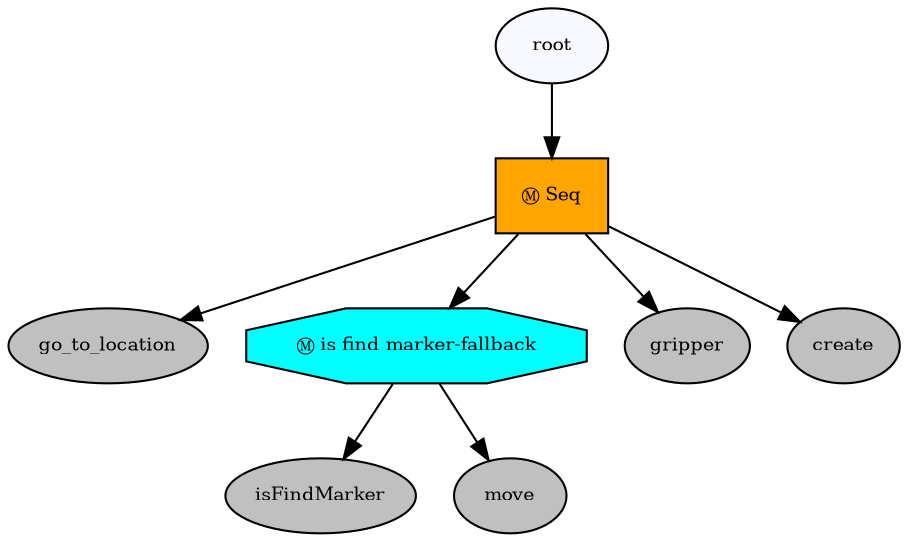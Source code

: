 digraph pastafarianism {
ordering=out;
graph [fontname="times-roman"];
node [fontname="times-roman"];
edge [fontname="times-roman"];
root [fillcolor=ghostwhite, fontcolor=black, fontsize=9, label=root, shape=ellipse, style=filled];
Seq [fillcolor=orange, fontcolor=black, fontsize=9, label="Ⓜ Seq", shape=box, style=filled];
root -> Seq;
go_to_location [fillcolor=gray, fontcolor=black, fontsize=9, label=go_to_location, shape=ellipse, style=filled];
Seq -> go_to_location;
"is find marker-fallback" [fillcolor=cyan, fontcolor=black, fontsize=9, label="Ⓜ is find marker-fallback", shape=octagon, style=filled];
Seq -> "is find marker-fallback";
isFindMarker [fillcolor=gray, fontcolor=black, fontsize=9, label=isFindMarker, shape=ellipse, style=filled];
"is find marker-fallback" -> isFindMarker;
move [fillcolor=gray, fontcolor=black, fontsize=9, label=move, shape=ellipse, style=filled];
"is find marker-fallback" -> move;
gripper [fillcolor=gray, fontcolor=black, fontsize=9, label=gripper, shape=ellipse, style=filled];
Seq -> gripper;
create [fillcolor=gray, fontcolor=black, fontsize=9, label=create, shape=ellipse, style=filled];
Seq -> create;
}

